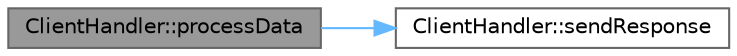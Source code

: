 digraph "ClientHandler::processData"
{
 // LATEX_PDF_SIZE
  bgcolor="transparent";
  edge [fontname=Helvetica,fontsize=10,labelfontname=Helvetica,labelfontsize=10];
  node [fontname=Helvetica,fontsize=10,shape=box,height=0.2,width=0.4];
  rankdir="LR";
  Node1 [id="Node000001",label="ClientHandler::processData",height=0.2,width=0.4,color="gray40", fillcolor="grey60", style="filled", fontcolor="black",tooltip="Обрабатывает полученные от клиента данные"];
  Node1 -> Node2 [id="edge1_Node000001_Node000002",color="steelblue1",style="solid",tooltip=" "];
  Node2 [id="Node000002",label="ClientHandler::sendResponse",height=0.2,width=0.4,color="grey40", fillcolor="white", style="filled",URL="$class_client_handler.html#a9419e0b522e3209b433a9dada19330c0",tooltip="Отправляет ответ клиенту"];
}
